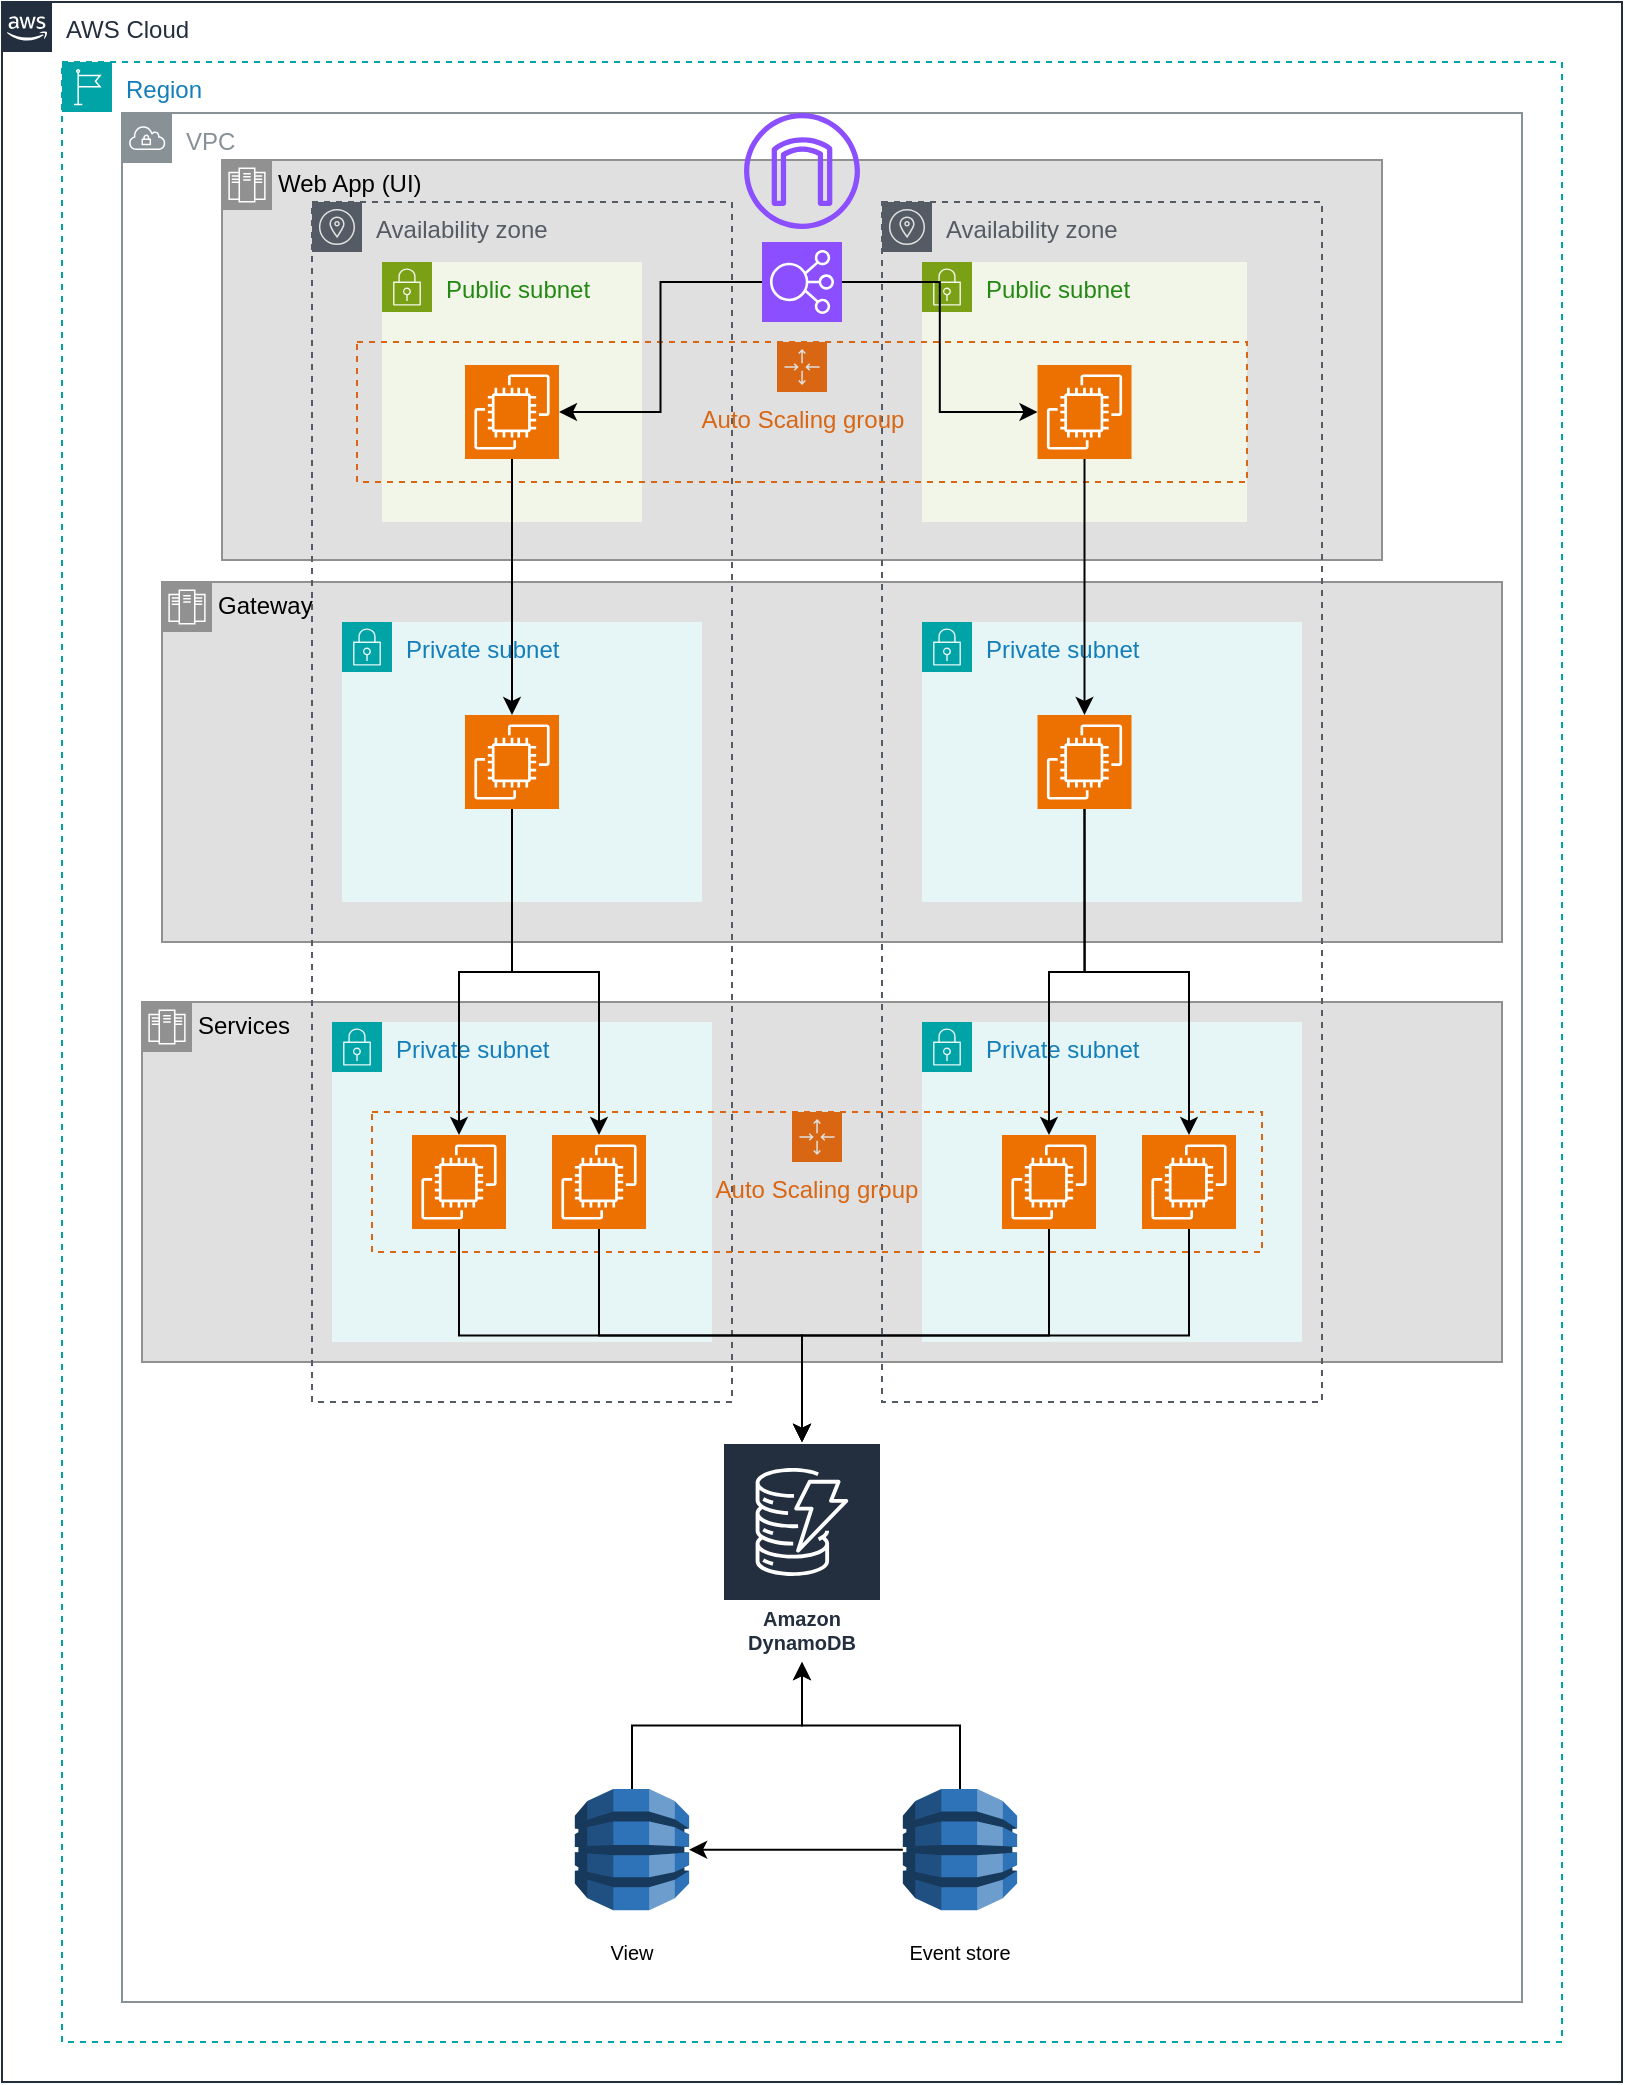 <mxfile version="28.2.5">
  <diagram name="Page-1" id="fzWYIAutqkepXuEZNoBd">
    <mxGraphModel dx="886" dy="790" grid="1" gridSize="10" guides="1" tooltips="1" connect="1" arrows="1" fold="1" page="1" pageScale="1" pageWidth="850" pageHeight="1100" math="0" shadow="0">
      <root>
        <mxCell id="0" />
        <mxCell id="1" parent="0" />
        <mxCell id="fwiJji2p6eVQaNWU5b2g-28" value="VPC" style="sketch=0;outlineConnect=0;gradientColor=none;html=1;whiteSpace=wrap;fontSize=12;fontStyle=0;shape=mxgraph.aws4.group;grIcon=mxgraph.aws4.group_vpc;strokeColor=#879196;fillColor=none;verticalAlign=top;align=left;spacingLeft=30;fontColor=#879196;dashed=0;movable=1;resizable=1;rotatable=1;deletable=1;editable=1;locked=0;connectable=1;" vertex="1" parent="1">
          <mxGeometry x="200" y="75.5" width="700" height="944.5" as="geometry" />
        </mxCell>
        <mxCell id="fwiJji2p6eVQaNWU5b2g-77" value="Web App (UI)" style="shape=mxgraph.ibm.box;prType=zone;fontStyle=0;verticalAlign=top;align=left;spacingLeft=32;spacingTop=4;fillColor=#E0E0E0;rounded=0;whiteSpace=wrap;html=1;strokeColor=#919191;strokeWidth=1;dashed=0;container=1;spacing=-4;collapsible=0;expand=0;recursiveResize=0;" vertex="1" parent="1">
          <mxGeometry x="250" y="99" width="580" height="200" as="geometry" />
        </mxCell>
        <mxCell id="fwiJji2p6eVQaNWU5b2g-75" value="Gateway" style="shape=mxgraph.ibm.box;prType=zone;fontStyle=0;verticalAlign=top;align=left;spacingLeft=32;spacingTop=4;fillColor=#E0E0E0;rounded=0;whiteSpace=wrap;html=1;strokeColor=#919191;strokeWidth=1;dashed=0;container=1;spacing=-4;collapsible=0;expand=0;recursiveResize=0;" vertex="1" parent="1">
          <mxGeometry x="220" y="310" width="670" height="180" as="geometry" />
        </mxCell>
        <mxCell id="fwiJji2p6eVQaNWU5b2g-76" value="Services" style="shape=mxgraph.ibm.box;prType=zone;fontStyle=0;verticalAlign=top;align=left;spacingLeft=32;spacingTop=4;fillColor=#E0E0E0;rounded=0;whiteSpace=wrap;html=1;strokeColor=#919191;strokeWidth=1;dashed=0;container=1;spacing=-4;collapsible=0;expand=0;recursiveResize=0;" vertex="1" parent="1">
          <mxGeometry x="210" y="520" width="680" height="180" as="geometry" />
        </mxCell>
        <mxCell id="fwiJji2p6eVQaNWU5b2g-67" value="Availability zone" style="sketch=0;outlineConnect=0;gradientColor=none;html=1;whiteSpace=wrap;fontSize=12;fontStyle=0;shape=mxgraph.aws4.group;grIcon=mxgraph.aws4.group_availability_zone;strokeColor=#545B64;fillColor=none;verticalAlign=top;align=left;spacingLeft=30;fontColor=#545B64;dashed=1;" vertex="1" parent="1">
          <mxGeometry x="580" y="120" width="220" height="600" as="geometry" />
        </mxCell>
        <mxCell id="fwiJji2p6eVQaNWU5b2g-66" value="Availability zone" style="sketch=0;outlineConnect=0;gradientColor=none;html=1;whiteSpace=wrap;fontSize=12;fontStyle=0;shape=mxgraph.aws4.group;grIcon=mxgraph.aws4.group_availability_zone;strokeColor=#545B64;fillColor=none;verticalAlign=top;align=left;spacingLeft=30;fontColor=#545B64;dashed=1;" vertex="1" parent="1">
          <mxGeometry x="295" y="120" width="210" height="600" as="geometry" />
        </mxCell>
        <mxCell id="fwiJji2p6eVQaNWU5b2g-69" value="AWS Cloud" style="points=[[0,0],[0.25,0],[0.5,0],[0.75,0],[1,0],[1,0.25],[1,0.5],[1,0.75],[1,1],[0.75,1],[0.5,1],[0.25,1],[0,1],[0,0.75],[0,0.5],[0,0.25]];outlineConnect=0;gradientColor=none;html=1;whiteSpace=wrap;fontSize=12;fontStyle=0;container=1;pointerEvents=0;collapsible=0;recursiveResize=0;shape=mxgraph.aws4.group;grIcon=mxgraph.aws4.group_aws_cloud_alt;strokeColor=#232F3E;fillColor=none;verticalAlign=top;align=left;spacingLeft=30;fontColor=#232F3E;dashed=0;movable=1;resizable=1;rotatable=1;deletable=1;editable=1;locked=0;connectable=1;" vertex="1" parent="1">
          <mxGeometry x="140" y="20" width="810" height="1040" as="geometry" />
        </mxCell>
        <mxCell id="fwiJji2p6eVQaNWU5b2g-42" value="Private subnet" style="points=[[0,0],[0.25,0],[0.5,0],[0.75,0],[1,0],[1,0.25],[1,0.5],[1,0.75],[1,1],[0.75,1],[0.5,1],[0.25,1],[0,1],[0,0.75],[0,0.5],[0,0.25]];outlineConnect=0;gradientColor=none;html=1;whiteSpace=wrap;fontSize=12;fontStyle=0;container=1;pointerEvents=0;collapsible=0;recursiveResize=0;shape=mxgraph.aws4.group;grIcon=mxgraph.aws4.group_security_group;grStroke=0;strokeColor=#00A4A6;fillColor=#E6F6F7;verticalAlign=top;align=left;spacingLeft=30;fontColor=#147EBA;dashed=0;" vertex="1" parent="1">
          <mxGeometry x="600" y="530" width="190" height="160" as="geometry" />
        </mxCell>
        <mxCell id="fwiJji2p6eVQaNWU5b2g-43" value="" style="sketch=0;points=[[0,0,0],[0.25,0,0],[0.5,0,0],[0.75,0,0],[1,0,0],[0,1,0],[0.25,1,0],[0.5,1,0],[0.75,1,0],[1,1,0],[0,0.25,0],[0,0.5,0],[0,0.75,0],[1,0.25,0],[1,0.5,0],[1,0.75,0]];outlineConnect=0;fontColor=#232F3E;fillColor=#ED7100;strokeColor=#ffffff;dashed=0;verticalLabelPosition=bottom;verticalAlign=top;align=center;html=1;fontSize=12;fontStyle=0;aspect=fixed;shape=mxgraph.aws4.resourceIcon;resIcon=mxgraph.aws4.ec2;" vertex="1" parent="fwiJji2p6eVQaNWU5b2g-42">
          <mxGeometry x="40" y="56.5" width="47" height="47" as="geometry" />
        </mxCell>
        <mxCell id="fwiJji2p6eVQaNWU5b2g-44" value="" style="sketch=0;points=[[0,0,0],[0.25,0,0],[0.5,0,0],[0.75,0,0],[1,0,0],[0,1,0],[0.25,1,0],[0.5,1,0],[0.75,1,0],[1,1,0],[0,0.25,0],[0,0.5,0],[0,0.75,0],[1,0.25,0],[1,0.5,0],[1,0.75,0]];outlineConnect=0;fontColor=#232F3E;fillColor=#ED7100;strokeColor=#ffffff;dashed=0;verticalLabelPosition=bottom;verticalAlign=top;align=center;html=1;fontSize=12;fontStyle=0;aspect=fixed;shape=mxgraph.aws4.resourceIcon;resIcon=mxgraph.aws4.ec2;" vertex="1" parent="fwiJji2p6eVQaNWU5b2g-42">
          <mxGeometry x="110" y="56.5" width="47" height="47" as="geometry" />
        </mxCell>
        <mxCell id="fwiJji2p6eVQaNWU5b2g-45" value="Public subnet" style="points=[[0,0],[0.25,0],[0.5,0],[0.75,0],[1,0],[1,0.25],[1,0.5],[1,0.75],[1,1],[0.75,1],[0.5,1],[0.25,1],[0,1],[0,0.75],[0,0.5],[0,0.25]];outlineConnect=0;gradientColor=none;html=1;whiteSpace=wrap;fontSize=12;fontStyle=0;container=1;pointerEvents=0;collapsible=0;recursiveResize=0;shape=mxgraph.aws4.group;grIcon=mxgraph.aws4.group_security_group;grStroke=0;strokeColor=#7AA116;fillColor=#F2F6E8;verticalAlign=top;align=left;spacingLeft=30;fontColor=#248814;dashed=0;" vertex="1" parent="1">
          <mxGeometry x="330" y="150" width="130" height="130" as="geometry" />
        </mxCell>
        <mxCell id="fwiJji2p6eVQaNWU5b2g-47" value="Private subnet" style="points=[[0,0],[0.25,0],[0.5,0],[0.75,0],[1,0],[1,0.25],[1,0.5],[1,0.75],[1,1],[0.75,1],[0.5,1],[0.25,1],[0,1],[0,0.75],[0,0.5],[0,0.25]];outlineConnect=0;gradientColor=none;html=1;whiteSpace=wrap;fontSize=12;fontStyle=0;container=1;pointerEvents=0;collapsible=0;recursiveResize=0;shape=mxgraph.aws4.group;grIcon=mxgraph.aws4.group_security_group;grStroke=0;strokeColor=#00A4A6;fillColor=#E6F6F7;verticalAlign=top;align=left;spacingLeft=30;fontColor=#147EBA;dashed=0;" vertex="1" parent="1">
          <mxGeometry x="305" y="530" width="190" height="160" as="geometry" />
        </mxCell>
        <mxCell id="fwiJji2p6eVQaNWU5b2g-48" value="" style="sketch=0;points=[[0,0,0],[0.25,0,0],[0.5,0,0],[0.75,0,0],[1,0,0],[0,1,0],[0.25,1,0],[0.5,1,0],[0.75,1,0],[1,1,0],[0,0.25,0],[0,0.5,0],[0,0.75,0],[1,0.25,0],[1,0.5,0],[1,0.75,0]];outlineConnect=0;fontColor=#232F3E;fillColor=#ED7100;strokeColor=#ffffff;dashed=0;verticalLabelPosition=bottom;verticalAlign=top;align=center;html=1;fontSize=12;fontStyle=0;aspect=fixed;shape=mxgraph.aws4.resourceIcon;resIcon=mxgraph.aws4.ec2;" vertex="1" parent="fwiJji2p6eVQaNWU5b2g-47">
          <mxGeometry x="40" y="56.5" width="47" height="47" as="geometry" />
        </mxCell>
        <mxCell id="fwiJji2p6eVQaNWU5b2g-49" value="" style="sketch=0;points=[[0,0,0],[0.25,0,0],[0.5,0,0],[0.75,0,0],[1,0,0],[0,1,0],[0.25,1,0],[0.5,1,0],[0.75,1,0],[1,1,0],[0,0.25,0],[0,0.5,0],[0,0.75,0],[1,0.25,0],[1,0.5,0],[1,0.75,0]];outlineConnect=0;fontColor=#232F3E;fillColor=#ED7100;strokeColor=#ffffff;dashed=0;verticalLabelPosition=bottom;verticalAlign=top;align=center;html=1;fontSize=12;fontStyle=0;aspect=fixed;shape=mxgraph.aws4.resourceIcon;resIcon=mxgraph.aws4.ec2;" vertex="1" parent="fwiJji2p6eVQaNWU5b2g-47">
          <mxGeometry x="110" y="56.5" width="47" height="47" as="geometry" />
        </mxCell>
        <mxCell id="fwiJji2p6eVQaNWU5b2g-50" value="Private subnet" style="points=[[0,0],[0.25,0],[0.5,0],[0.75,0],[1,0],[1,0.25],[1,0.5],[1,0.75],[1,1],[0.75,1],[0.5,1],[0.25,1],[0,1],[0,0.75],[0,0.5],[0,0.25]];outlineConnect=0;gradientColor=none;html=1;whiteSpace=wrap;fontSize=12;fontStyle=0;container=1;pointerEvents=0;collapsible=0;recursiveResize=0;shape=mxgraph.aws4.group;grIcon=mxgraph.aws4.group_security_group;grStroke=0;strokeColor=#00A4A6;fillColor=#E6F6F7;verticalAlign=top;align=left;spacingLeft=30;fontColor=#147EBA;dashed=0;" vertex="1" parent="1">
          <mxGeometry x="310" y="330" width="180" height="140" as="geometry" />
        </mxCell>
        <mxCell id="fwiJji2p6eVQaNWU5b2g-51" value="" style="sketch=0;points=[[0,0,0],[0.25,0,0],[0.5,0,0],[0.75,0,0],[1,0,0],[0,1,0],[0.25,1,0],[0.5,1,0],[0.75,1,0],[1,1,0],[0,0.25,0],[0,0.5,0],[0,0.75,0],[1,0.25,0],[1,0.5,0],[1,0.75,0]];outlineConnect=0;fontColor=#232F3E;fillColor=#ED7100;strokeColor=#ffffff;dashed=0;verticalLabelPosition=bottom;verticalAlign=top;align=center;html=1;fontSize=12;fontStyle=0;aspect=fixed;shape=mxgraph.aws4.resourceIcon;resIcon=mxgraph.aws4.ec2;" vertex="1" parent="fwiJji2p6eVQaNWU5b2g-50">
          <mxGeometry x="61.5" y="46.5" width="47" height="47" as="geometry" />
        </mxCell>
        <mxCell id="fwiJji2p6eVQaNWU5b2g-56" value="Private subnet" style="points=[[0,0],[0.25,0],[0.5,0],[0.75,0],[1,0],[1,0.25],[1,0.5],[1,0.75],[1,1],[0.75,1],[0.5,1],[0.25,1],[0,1],[0,0.75],[0,0.5],[0,0.25]];outlineConnect=0;gradientColor=none;html=1;whiteSpace=wrap;fontSize=12;fontStyle=0;container=1;pointerEvents=0;collapsible=0;recursiveResize=0;shape=mxgraph.aws4.group;grIcon=mxgraph.aws4.group_security_group;grStroke=0;strokeColor=#00A4A6;fillColor=#E6F6F7;verticalAlign=top;align=left;spacingLeft=30;fontColor=#147EBA;dashed=0;" vertex="1" parent="1">
          <mxGeometry x="600" y="330" width="190" height="140" as="geometry" />
        </mxCell>
        <mxCell id="fwiJji2p6eVQaNWU5b2g-57" value="" style="sketch=0;points=[[0,0,0],[0.25,0,0],[0.5,0,0],[0.75,0,0],[1,0,0],[0,1,0],[0.25,1,0],[0.5,1,0],[0.75,1,0],[1,1,0],[0,0.25,0],[0,0.5,0],[0,0.75,0],[1,0.25,0],[1,0.5,0],[1,0.75,0]];outlineConnect=0;fontColor=#232F3E;fillColor=#ED7100;strokeColor=#ffffff;dashed=0;verticalLabelPosition=bottom;verticalAlign=top;align=center;html=1;fontSize=12;fontStyle=0;aspect=fixed;shape=mxgraph.aws4.resourceIcon;resIcon=mxgraph.aws4.ec2;" vertex="1" parent="fwiJji2p6eVQaNWU5b2g-56">
          <mxGeometry x="57.75" y="46.5" width="47" height="47" as="geometry" />
        </mxCell>
        <mxCell id="fwiJji2p6eVQaNWU5b2g-61" style="edgeStyle=orthogonalEdgeStyle;rounded=0;orthogonalLoop=1;jettySize=auto;html=1;exitX=0;exitY=0.5;exitDx=0;exitDy=0;exitPerimeter=0;entryX=1;entryY=0.5;entryDx=0;entryDy=0;entryPerimeter=0;" edge="1" parent="1" source="fwiJji2p6eVQaNWU5b2g-13" target="fwiJji2p6eVQaNWU5b2g-54">
          <mxGeometry relative="1" as="geometry" />
        </mxCell>
        <mxCell id="fwiJji2p6eVQaNWU5b2g-68" value="Region" style="points=[[0,0],[0.25,0],[0.5,0],[0.75,0],[1,0],[1,0.25],[1,0.5],[1,0.75],[1,1],[0.75,1],[0.5,1],[0.25,1],[0,1],[0,0.75],[0,0.5],[0,0.25]];outlineConnect=0;gradientColor=none;html=1;whiteSpace=wrap;fontSize=12;fontStyle=0;container=0;pointerEvents=0;collapsible=0;recursiveResize=0;shape=mxgraph.aws4.group;grIcon=mxgraph.aws4.group_region;strokeColor=#00A4A6;fillColor=none;verticalAlign=top;align=left;spacingLeft=30;fontColor=#147EBA;dashed=1;movable=1;resizable=1;rotatable=1;deletable=1;editable=1;locked=0;connectable=1;" vertex="1" parent="1">
          <mxGeometry x="170" y="50" width="750" height="990" as="geometry" />
        </mxCell>
        <mxCell id="fwiJji2p6eVQaNWU5b2g-70" value="Auto Scaling group" style="points=[[0,0],[0.25,0],[0.5,0],[0.75,0],[1,0],[1,0.25],[1,0.5],[1,0.75],[1,1],[0.75,1],[0.5,1],[0.25,1],[0,1],[0,0.75],[0,0.5],[0,0.25]];outlineConnect=0;gradientColor=none;html=1;whiteSpace=wrap;fontSize=12;fontStyle=0;container=0;pointerEvents=0;collapsible=0;recursiveResize=0;shape=mxgraph.aws4.groupCenter;grIcon=mxgraph.aws4.group_auto_scaling_group;grStroke=1;strokeColor=#D86613;fillColor=none;verticalAlign=top;align=center;fontColor=#D86613;dashed=1;spacingTop=25;" vertex="1" parent="1">
          <mxGeometry x="325" y="575" width="445" height="70" as="geometry" />
        </mxCell>
        <mxCell id="fwiJji2p6eVQaNWU5b2g-72" value="" style="group" vertex="1" connectable="0" parent="1">
          <mxGeometry x="405" y="913.5" width="100" height="103" as="geometry" />
        </mxCell>
        <mxCell id="fwiJji2p6eVQaNWU5b2g-54" value="" style="outlineConnect=0;dashed=0;verticalLabelPosition=bottom;verticalAlign=top;align=center;html=1;shape=mxgraph.aws3.dynamo_db;fillColor=#2E73B8;gradientColor=none;" vertex="1" parent="fwiJji2p6eVQaNWU5b2g-72">
          <mxGeometry x="21.429" width="57.143" height="60.671" as="geometry" />
        </mxCell>
        <mxCell id="fwiJji2p6eVQaNWU5b2g-55" value="View" style="text;html=1;align=center;verticalAlign=middle;whiteSpace=wrap;rounded=0;fontSize=10;" vertex="1" parent="fwiJji2p6eVQaNWU5b2g-72">
          <mxGeometry y="60.671" width="100" height="42.329" as="geometry" />
        </mxCell>
        <mxCell id="fwiJji2p6eVQaNWU5b2g-73" value="" style="group" vertex="1" connectable="0" parent="1">
          <mxGeometry x="569" y="913.5" width="100" height="103" as="geometry" />
        </mxCell>
        <mxCell id="fwiJji2p6eVQaNWU5b2g-13" value="" style="outlineConnect=0;dashed=0;verticalLabelPosition=bottom;verticalAlign=top;align=center;html=1;shape=mxgraph.aws3.dynamo_db;fillColor=#2E73B8;gradientColor=none;" vertex="1" parent="fwiJji2p6eVQaNWU5b2g-73">
          <mxGeometry x="21.429" width="57.143" height="60.671" as="geometry" />
        </mxCell>
        <mxCell id="fwiJji2p6eVQaNWU5b2g-21" value="Event store" style="text;html=1;align=center;verticalAlign=middle;whiteSpace=wrap;rounded=0;fontSize=10;" vertex="1" parent="fwiJji2p6eVQaNWU5b2g-73">
          <mxGeometry y="60.671" width="100" height="42.329" as="geometry" />
        </mxCell>
        <mxCell id="fwiJji2p6eVQaNWU5b2g-74" value="" style="sketch=0;outlineConnect=0;fontColor=#232F3E;gradientColor=none;fillColor=#8C4FFF;strokeColor=none;dashed=0;verticalLabelPosition=bottom;verticalAlign=top;align=center;html=1;fontSize=12;fontStyle=0;aspect=fixed;pointerEvents=1;shape=mxgraph.aws4.internet_gateway;" vertex="1" parent="1">
          <mxGeometry x="511" y="75.5" width="58" height="58" as="geometry" />
        </mxCell>
        <mxCell id="fwiJji2p6eVQaNWU5b2g-40" value="Public subnet" style="points=[[0,0],[0.25,0],[0.5,0],[0.75,0],[1,0],[1,0.25],[1,0.5],[1,0.75],[1,1],[0.75,1],[0.5,1],[0.25,1],[0,1],[0,0.75],[0,0.5],[0,0.25]];outlineConnect=0;gradientColor=none;html=1;whiteSpace=wrap;fontSize=12;fontStyle=0;container=1;pointerEvents=0;collapsible=0;recursiveResize=0;shape=mxgraph.aws4.group;grIcon=mxgraph.aws4.group_security_group;grStroke=0;strokeColor=#7AA116;fillColor=#F2F6E8;verticalAlign=top;align=left;spacingLeft=30;fontColor=#248814;dashed=0;" vertex="1" parent="1">
          <mxGeometry x="600" y="150" width="162.5" height="130" as="geometry" />
        </mxCell>
        <mxCell id="fwiJji2p6eVQaNWU5b2g-41" value="" style="sketch=0;points=[[0,0,0],[0.25,0,0],[0.5,0,0],[0.75,0,0],[1,0,0],[0,1,0],[0.25,1,0],[0.5,1,0],[0.75,1,0],[1,1,0],[0,0.25,0],[0,0.5,0],[0,0.75,0],[1,0.25,0],[1,0.5,0],[1,0.75,0]];outlineConnect=0;fontColor=#232F3E;fillColor=#ED7100;strokeColor=#ffffff;dashed=0;verticalLabelPosition=bottom;verticalAlign=top;align=center;html=1;fontSize=12;fontStyle=0;aspect=fixed;shape=mxgraph.aws4.resourceIcon;resIcon=mxgraph.aws4.ec2;" vertex="1" parent="fwiJji2p6eVQaNWU5b2g-40">
          <mxGeometry x="57.75" y="51.5" width="47" height="47" as="geometry" />
        </mxCell>
        <mxCell id="fwiJji2p6eVQaNWU5b2g-79" value="Auto Scaling group" style="points=[[0,0],[0.25,0],[0.5,0],[0.75,0],[1,0],[1,0.25],[1,0.5],[1,0.75],[1,1],[0.75,1],[0.5,1],[0.25,1],[0,1],[0,0.75],[0,0.5],[0,0.25]];outlineConnect=0;gradientColor=none;html=1;whiteSpace=wrap;fontSize=12;fontStyle=0;container=0;pointerEvents=0;collapsible=0;recursiveResize=0;shape=mxgraph.aws4.groupCenter;grIcon=mxgraph.aws4.group_auto_scaling_group;grStroke=1;strokeColor=#D86613;fillColor=none;verticalAlign=top;align=center;fontColor=#D86613;dashed=1;spacingTop=25;" vertex="1" parent="fwiJji2p6eVQaNWU5b2g-40">
          <mxGeometry x="-282.5" y="40" width="445" height="70" as="geometry" />
        </mxCell>
        <mxCell id="fwiJji2p6eVQaNWU5b2g-46" value="" style="sketch=0;points=[[0,0,0],[0.25,0,0],[0.5,0,0],[0.75,0,0],[1,0,0],[0,1,0],[0.25,1,0],[0.5,1,0],[0.75,1,0],[1,1,0],[0,0.25,0],[0,0.5,0],[0,0.75,0],[1,0.25,0],[1,0.5,0],[1,0.75,0]];outlineConnect=0;fontColor=#232F3E;fillColor=#ED7100;strokeColor=#ffffff;dashed=0;verticalLabelPosition=bottom;verticalAlign=top;align=center;html=1;fontSize=12;fontStyle=0;aspect=fixed;shape=mxgraph.aws4.resourceIcon;resIcon=mxgraph.aws4.ec2;" vertex="1" parent="fwiJji2p6eVQaNWU5b2g-40">
          <mxGeometry x="-228.5" y="51.5" width="47" height="47" as="geometry" />
        </mxCell>
        <mxCell id="fwiJji2p6eVQaNWU5b2g-81" value="" style="sketch=0;points=[[0,0,0],[0.25,0,0],[0.5,0,0],[0.75,0,0],[1,0,0],[0,1,0],[0.25,1,0],[0.5,1,0],[0.75,1,0],[1,1,0],[0,0.25,0],[0,0.5,0],[0,0.75,0],[1,0.25,0],[1,0.5,0],[1,0.75,0]];outlineConnect=0;fontColor=#232F3E;fillColor=#8C4FFF;strokeColor=#ffffff;dashed=0;verticalLabelPosition=bottom;verticalAlign=top;align=center;html=1;fontSize=12;fontStyle=0;aspect=fixed;shape=mxgraph.aws4.resourceIcon;resIcon=mxgraph.aws4.elastic_load_balancing;" vertex="1" parent="1">
          <mxGeometry x="520" y="140" width="40" height="40" as="geometry" />
        </mxCell>
        <mxCell id="fwiJji2p6eVQaNWU5b2g-83" style="edgeStyle=orthogonalEdgeStyle;rounded=0;orthogonalLoop=1;jettySize=auto;html=1;exitX=0;exitY=0.5;exitDx=0;exitDy=0;exitPerimeter=0;entryX=1;entryY=0.5;entryDx=0;entryDy=0;entryPerimeter=0;" edge="1" parent="1" source="fwiJji2p6eVQaNWU5b2g-81" target="fwiJji2p6eVQaNWU5b2g-46">
          <mxGeometry relative="1" as="geometry" />
        </mxCell>
        <mxCell id="fwiJji2p6eVQaNWU5b2g-84" style="edgeStyle=orthogonalEdgeStyle;rounded=0;orthogonalLoop=1;jettySize=auto;html=1;exitX=1;exitY=0.5;exitDx=0;exitDy=0;exitPerimeter=0;entryX=0;entryY=0.5;entryDx=0;entryDy=0;entryPerimeter=0;" edge="1" parent="1" source="fwiJji2p6eVQaNWU5b2g-81" target="fwiJji2p6eVQaNWU5b2g-41">
          <mxGeometry relative="1" as="geometry" />
        </mxCell>
        <mxCell id="fwiJji2p6eVQaNWU5b2g-85" style="edgeStyle=orthogonalEdgeStyle;rounded=0;orthogonalLoop=1;jettySize=auto;html=1;exitX=0.5;exitY=1;exitDx=0;exitDy=0;exitPerimeter=0;entryX=0.5;entryY=0;entryDx=0;entryDy=0;entryPerimeter=0;" edge="1" parent="1" source="fwiJji2p6eVQaNWU5b2g-41" target="fwiJji2p6eVQaNWU5b2g-57">
          <mxGeometry relative="1" as="geometry" />
        </mxCell>
        <mxCell id="fwiJji2p6eVQaNWU5b2g-86" style="edgeStyle=orthogonalEdgeStyle;rounded=0;orthogonalLoop=1;jettySize=auto;html=1;exitX=0.5;exitY=1;exitDx=0;exitDy=0;exitPerimeter=0;entryX=0.5;entryY=0;entryDx=0;entryDy=0;entryPerimeter=0;" edge="1" parent="1" source="fwiJji2p6eVQaNWU5b2g-46" target="fwiJji2p6eVQaNWU5b2g-51">
          <mxGeometry relative="1" as="geometry" />
        </mxCell>
        <mxCell id="fwiJji2p6eVQaNWU5b2g-87" style="edgeStyle=orthogonalEdgeStyle;rounded=0;orthogonalLoop=1;jettySize=auto;html=1;exitX=0.5;exitY=1;exitDx=0;exitDy=0;exitPerimeter=0;entryX=0.5;entryY=0;entryDx=0;entryDy=0;entryPerimeter=0;" edge="1" parent="1" source="fwiJji2p6eVQaNWU5b2g-51" target="fwiJji2p6eVQaNWU5b2g-48">
          <mxGeometry relative="1" as="geometry" />
        </mxCell>
        <mxCell id="fwiJji2p6eVQaNWU5b2g-88" style="edgeStyle=orthogonalEdgeStyle;rounded=0;orthogonalLoop=1;jettySize=auto;html=1;exitX=0.5;exitY=1;exitDx=0;exitDy=0;exitPerimeter=0;entryX=0.5;entryY=0;entryDx=0;entryDy=0;entryPerimeter=0;" edge="1" parent="1" source="fwiJji2p6eVQaNWU5b2g-51" target="fwiJji2p6eVQaNWU5b2g-49">
          <mxGeometry relative="1" as="geometry" />
        </mxCell>
        <mxCell id="fwiJji2p6eVQaNWU5b2g-89" style="edgeStyle=orthogonalEdgeStyle;rounded=0;orthogonalLoop=1;jettySize=auto;html=1;exitX=0.5;exitY=1;exitDx=0;exitDy=0;exitPerimeter=0;entryX=0.5;entryY=0;entryDx=0;entryDy=0;entryPerimeter=0;" edge="1" parent="1" source="fwiJji2p6eVQaNWU5b2g-57" target="fwiJji2p6eVQaNWU5b2g-43">
          <mxGeometry relative="1" as="geometry" />
        </mxCell>
        <mxCell id="fwiJji2p6eVQaNWU5b2g-90" style="edgeStyle=orthogonalEdgeStyle;rounded=0;orthogonalLoop=1;jettySize=auto;html=1;exitX=0.5;exitY=1;exitDx=0;exitDy=0;exitPerimeter=0;entryX=0.5;entryY=0;entryDx=0;entryDy=0;entryPerimeter=0;" edge="1" parent="1" source="fwiJji2p6eVQaNWU5b2g-57" target="fwiJji2p6eVQaNWU5b2g-44">
          <mxGeometry relative="1" as="geometry" />
        </mxCell>
        <mxCell id="fwiJji2p6eVQaNWU5b2g-93" value="Amazon DynamoDB" style="sketch=0;outlineConnect=0;fontColor=#232F3E;gradientColor=none;strokeColor=#ffffff;fillColor=#232F3E;dashed=0;verticalLabelPosition=middle;verticalAlign=bottom;align=center;html=1;whiteSpace=wrap;fontSize=10;fontStyle=1;spacing=3;shape=mxgraph.aws4.productIcon;prIcon=mxgraph.aws4.dynamodb;" vertex="1" parent="1">
          <mxGeometry x="500" y="740" width="80" height="110" as="geometry" />
        </mxCell>
        <mxCell id="fwiJji2p6eVQaNWU5b2g-95" style="edgeStyle=orthogonalEdgeStyle;rounded=0;orthogonalLoop=1;jettySize=auto;html=1;exitX=0.5;exitY=1;exitDx=0;exitDy=0;exitPerimeter=0;" edge="1" parent="1" source="fwiJji2p6eVQaNWU5b2g-44" target="fwiJji2p6eVQaNWU5b2g-93">
          <mxGeometry relative="1" as="geometry" />
        </mxCell>
        <mxCell id="fwiJji2p6eVQaNWU5b2g-96" style="edgeStyle=orthogonalEdgeStyle;rounded=0;orthogonalLoop=1;jettySize=auto;html=1;exitX=0.5;exitY=1;exitDx=0;exitDy=0;exitPerimeter=0;" edge="1" parent="1" source="fwiJji2p6eVQaNWU5b2g-43" target="fwiJji2p6eVQaNWU5b2g-93">
          <mxGeometry relative="1" as="geometry" />
        </mxCell>
        <mxCell id="fwiJji2p6eVQaNWU5b2g-97" style="edgeStyle=orthogonalEdgeStyle;rounded=0;orthogonalLoop=1;jettySize=auto;html=1;exitX=0.5;exitY=1;exitDx=0;exitDy=0;exitPerimeter=0;" edge="1" parent="1" source="fwiJji2p6eVQaNWU5b2g-49" target="fwiJji2p6eVQaNWU5b2g-93">
          <mxGeometry relative="1" as="geometry" />
        </mxCell>
        <mxCell id="fwiJji2p6eVQaNWU5b2g-98" style="edgeStyle=orthogonalEdgeStyle;rounded=0;orthogonalLoop=1;jettySize=auto;html=1;exitX=0.5;exitY=1;exitDx=0;exitDy=0;exitPerimeter=0;" edge="1" parent="1" source="fwiJji2p6eVQaNWU5b2g-48" target="fwiJji2p6eVQaNWU5b2g-93">
          <mxGeometry relative="1" as="geometry" />
        </mxCell>
        <mxCell id="fwiJji2p6eVQaNWU5b2g-99" style="edgeStyle=orthogonalEdgeStyle;rounded=0;orthogonalLoop=1;jettySize=auto;html=1;exitX=0.5;exitY=0;exitDx=0;exitDy=0;exitPerimeter=0;" edge="1" parent="1" source="fwiJji2p6eVQaNWU5b2g-13" target="fwiJji2p6eVQaNWU5b2g-93">
          <mxGeometry relative="1" as="geometry" />
        </mxCell>
        <mxCell id="fwiJji2p6eVQaNWU5b2g-100" style="edgeStyle=orthogonalEdgeStyle;rounded=0;orthogonalLoop=1;jettySize=auto;html=1;exitX=0.5;exitY=0;exitDx=0;exitDy=0;exitPerimeter=0;" edge="1" parent="1" source="fwiJji2p6eVQaNWU5b2g-54" target="fwiJji2p6eVQaNWU5b2g-93">
          <mxGeometry relative="1" as="geometry" />
        </mxCell>
      </root>
    </mxGraphModel>
  </diagram>
</mxfile>
